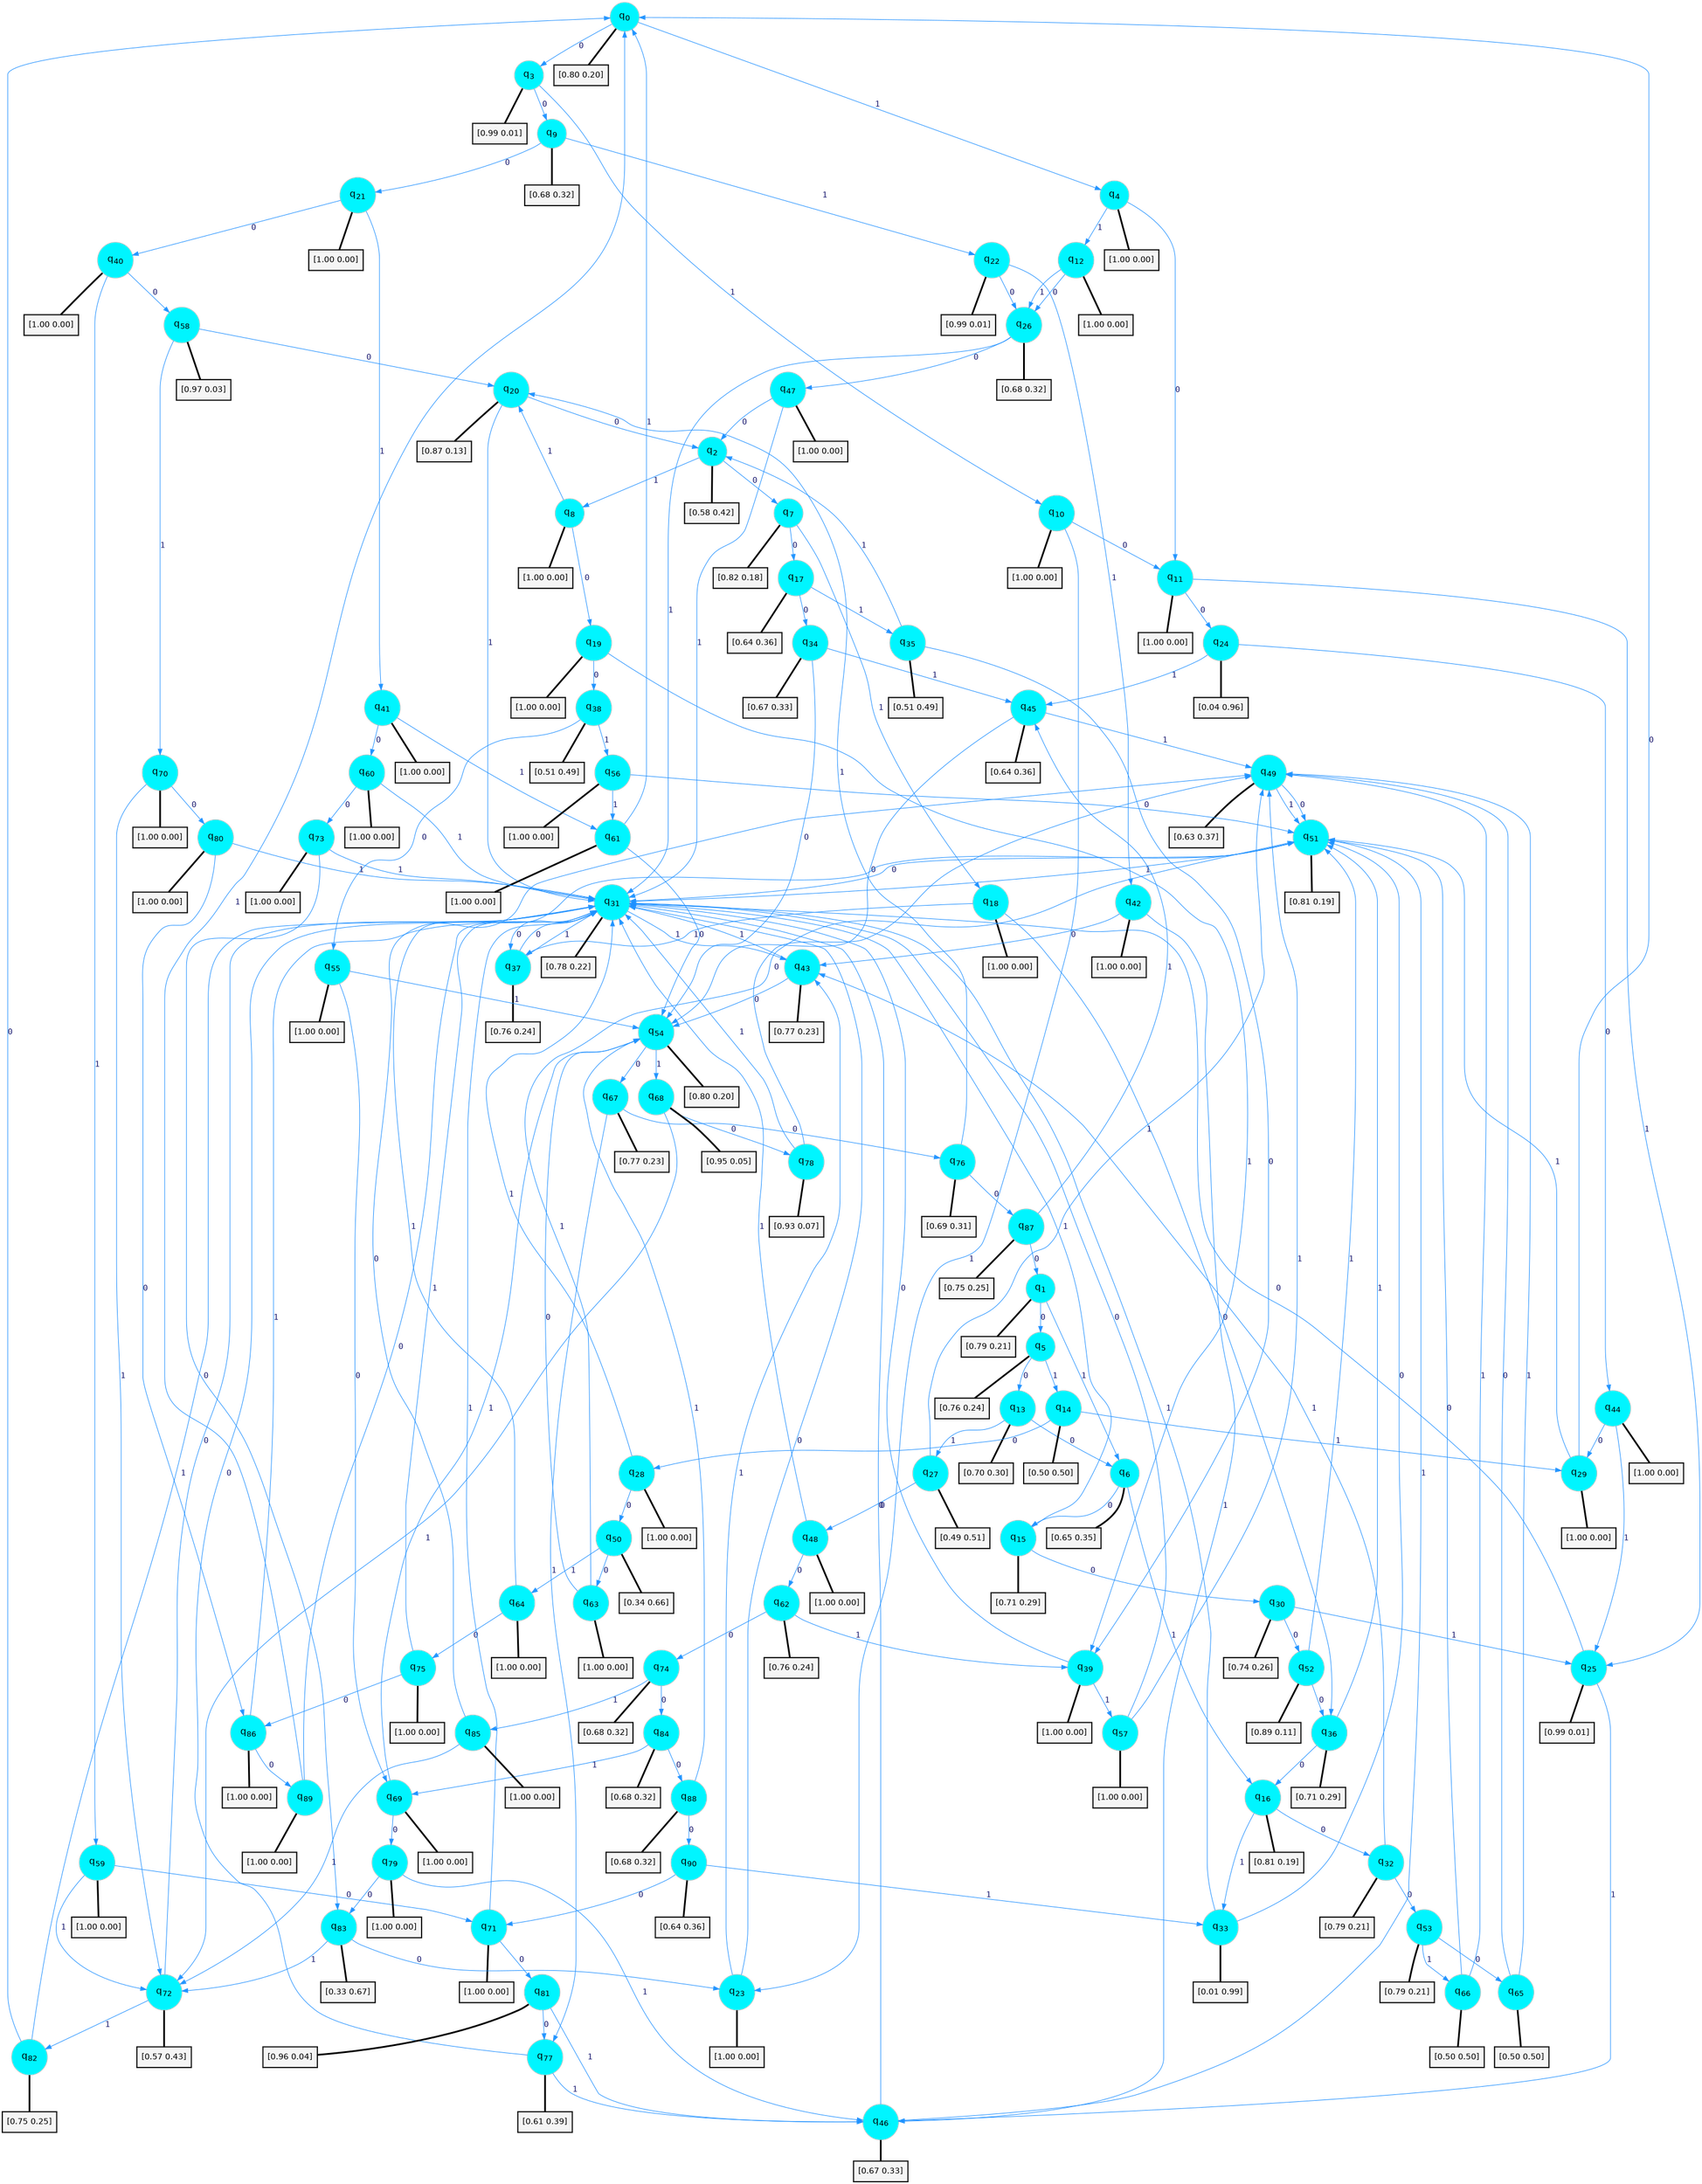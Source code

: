 digraph G {
graph [
bgcolor=transparent, dpi=300, rankdir=TD, size="40,25"];
node [
color=gray, fillcolor=turquoise1, fontcolor=black, fontname=Helvetica, fontsize=16, fontweight=bold, shape=circle, style=filled];
edge [
arrowsize=1, color=dodgerblue1, fontcolor=midnightblue, fontname=courier, fontweight=bold, penwidth=1, style=solid, weight=20];
0[label=<q<SUB>0</SUB>>];
1[label=<q<SUB>1</SUB>>];
2[label=<q<SUB>2</SUB>>];
3[label=<q<SUB>3</SUB>>];
4[label=<q<SUB>4</SUB>>];
5[label=<q<SUB>5</SUB>>];
6[label=<q<SUB>6</SUB>>];
7[label=<q<SUB>7</SUB>>];
8[label=<q<SUB>8</SUB>>];
9[label=<q<SUB>9</SUB>>];
10[label=<q<SUB>10</SUB>>];
11[label=<q<SUB>11</SUB>>];
12[label=<q<SUB>12</SUB>>];
13[label=<q<SUB>13</SUB>>];
14[label=<q<SUB>14</SUB>>];
15[label=<q<SUB>15</SUB>>];
16[label=<q<SUB>16</SUB>>];
17[label=<q<SUB>17</SUB>>];
18[label=<q<SUB>18</SUB>>];
19[label=<q<SUB>19</SUB>>];
20[label=<q<SUB>20</SUB>>];
21[label=<q<SUB>21</SUB>>];
22[label=<q<SUB>22</SUB>>];
23[label=<q<SUB>23</SUB>>];
24[label=<q<SUB>24</SUB>>];
25[label=<q<SUB>25</SUB>>];
26[label=<q<SUB>26</SUB>>];
27[label=<q<SUB>27</SUB>>];
28[label=<q<SUB>28</SUB>>];
29[label=<q<SUB>29</SUB>>];
30[label=<q<SUB>30</SUB>>];
31[label=<q<SUB>31</SUB>>];
32[label=<q<SUB>32</SUB>>];
33[label=<q<SUB>33</SUB>>];
34[label=<q<SUB>34</SUB>>];
35[label=<q<SUB>35</SUB>>];
36[label=<q<SUB>36</SUB>>];
37[label=<q<SUB>37</SUB>>];
38[label=<q<SUB>38</SUB>>];
39[label=<q<SUB>39</SUB>>];
40[label=<q<SUB>40</SUB>>];
41[label=<q<SUB>41</SUB>>];
42[label=<q<SUB>42</SUB>>];
43[label=<q<SUB>43</SUB>>];
44[label=<q<SUB>44</SUB>>];
45[label=<q<SUB>45</SUB>>];
46[label=<q<SUB>46</SUB>>];
47[label=<q<SUB>47</SUB>>];
48[label=<q<SUB>48</SUB>>];
49[label=<q<SUB>49</SUB>>];
50[label=<q<SUB>50</SUB>>];
51[label=<q<SUB>51</SUB>>];
52[label=<q<SUB>52</SUB>>];
53[label=<q<SUB>53</SUB>>];
54[label=<q<SUB>54</SUB>>];
55[label=<q<SUB>55</SUB>>];
56[label=<q<SUB>56</SUB>>];
57[label=<q<SUB>57</SUB>>];
58[label=<q<SUB>58</SUB>>];
59[label=<q<SUB>59</SUB>>];
60[label=<q<SUB>60</SUB>>];
61[label=<q<SUB>61</SUB>>];
62[label=<q<SUB>62</SUB>>];
63[label=<q<SUB>63</SUB>>];
64[label=<q<SUB>64</SUB>>];
65[label=<q<SUB>65</SUB>>];
66[label=<q<SUB>66</SUB>>];
67[label=<q<SUB>67</SUB>>];
68[label=<q<SUB>68</SUB>>];
69[label=<q<SUB>69</SUB>>];
70[label=<q<SUB>70</SUB>>];
71[label=<q<SUB>71</SUB>>];
72[label=<q<SUB>72</SUB>>];
73[label=<q<SUB>73</SUB>>];
74[label=<q<SUB>74</SUB>>];
75[label=<q<SUB>75</SUB>>];
76[label=<q<SUB>76</SUB>>];
77[label=<q<SUB>77</SUB>>];
78[label=<q<SUB>78</SUB>>];
79[label=<q<SUB>79</SUB>>];
80[label=<q<SUB>80</SUB>>];
81[label=<q<SUB>81</SUB>>];
82[label=<q<SUB>82</SUB>>];
83[label=<q<SUB>83</SUB>>];
84[label=<q<SUB>84</SUB>>];
85[label=<q<SUB>85</SUB>>];
86[label=<q<SUB>86</SUB>>];
87[label=<q<SUB>87</SUB>>];
88[label=<q<SUB>88</SUB>>];
89[label=<q<SUB>89</SUB>>];
90[label=<q<SUB>90</SUB>>];
91[label="[0.80 0.20]", shape=box,fontcolor=black, fontname=Helvetica, fontsize=14, penwidth=2, fillcolor=whitesmoke,color=black];
92[label="[0.79 0.21]", shape=box,fontcolor=black, fontname=Helvetica, fontsize=14, penwidth=2, fillcolor=whitesmoke,color=black];
93[label="[0.58 0.42]", shape=box,fontcolor=black, fontname=Helvetica, fontsize=14, penwidth=2, fillcolor=whitesmoke,color=black];
94[label="[0.99 0.01]", shape=box,fontcolor=black, fontname=Helvetica, fontsize=14, penwidth=2, fillcolor=whitesmoke,color=black];
95[label="[1.00 0.00]", shape=box,fontcolor=black, fontname=Helvetica, fontsize=14, penwidth=2, fillcolor=whitesmoke,color=black];
96[label="[0.76 0.24]", shape=box,fontcolor=black, fontname=Helvetica, fontsize=14, penwidth=2, fillcolor=whitesmoke,color=black];
97[label="[0.65 0.35]", shape=box,fontcolor=black, fontname=Helvetica, fontsize=14, penwidth=2, fillcolor=whitesmoke,color=black];
98[label="[0.82 0.18]", shape=box,fontcolor=black, fontname=Helvetica, fontsize=14, penwidth=2, fillcolor=whitesmoke,color=black];
99[label="[1.00 0.00]", shape=box,fontcolor=black, fontname=Helvetica, fontsize=14, penwidth=2, fillcolor=whitesmoke,color=black];
100[label="[0.68 0.32]", shape=box,fontcolor=black, fontname=Helvetica, fontsize=14, penwidth=2, fillcolor=whitesmoke,color=black];
101[label="[1.00 0.00]", shape=box,fontcolor=black, fontname=Helvetica, fontsize=14, penwidth=2, fillcolor=whitesmoke,color=black];
102[label="[1.00 0.00]", shape=box,fontcolor=black, fontname=Helvetica, fontsize=14, penwidth=2, fillcolor=whitesmoke,color=black];
103[label="[1.00 0.00]", shape=box,fontcolor=black, fontname=Helvetica, fontsize=14, penwidth=2, fillcolor=whitesmoke,color=black];
104[label="[0.70 0.30]", shape=box,fontcolor=black, fontname=Helvetica, fontsize=14, penwidth=2, fillcolor=whitesmoke,color=black];
105[label="[0.50 0.50]", shape=box,fontcolor=black, fontname=Helvetica, fontsize=14, penwidth=2, fillcolor=whitesmoke,color=black];
106[label="[0.71 0.29]", shape=box,fontcolor=black, fontname=Helvetica, fontsize=14, penwidth=2, fillcolor=whitesmoke,color=black];
107[label="[0.81 0.19]", shape=box,fontcolor=black, fontname=Helvetica, fontsize=14, penwidth=2, fillcolor=whitesmoke,color=black];
108[label="[0.64 0.36]", shape=box,fontcolor=black, fontname=Helvetica, fontsize=14, penwidth=2, fillcolor=whitesmoke,color=black];
109[label="[1.00 0.00]", shape=box,fontcolor=black, fontname=Helvetica, fontsize=14, penwidth=2, fillcolor=whitesmoke,color=black];
110[label="[1.00 0.00]", shape=box,fontcolor=black, fontname=Helvetica, fontsize=14, penwidth=2, fillcolor=whitesmoke,color=black];
111[label="[0.87 0.13]", shape=box,fontcolor=black, fontname=Helvetica, fontsize=14, penwidth=2, fillcolor=whitesmoke,color=black];
112[label="[1.00 0.00]", shape=box,fontcolor=black, fontname=Helvetica, fontsize=14, penwidth=2, fillcolor=whitesmoke,color=black];
113[label="[0.99 0.01]", shape=box,fontcolor=black, fontname=Helvetica, fontsize=14, penwidth=2, fillcolor=whitesmoke,color=black];
114[label="[1.00 0.00]", shape=box,fontcolor=black, fontname=Helvetica, fontsize=14, penwidth=2, fillcolor=whitesmoke,color=black];
115[label="[0.04 0.96]", shape=box,fontcolor=black, fontname=Helvetica, fontsize=14, penwidth=2, fillcolor=whitesmoke,color=black];
116[label="[0.99 0.01]", shape=box,fontcolor=black, fontname=Helvetica, fontsize=14, penwidth=2, fillcolor=whitesmoke,color=black];
117[label="[0.68 0.32]", shape=box,fontcolor=black, fontname=Helvetica, fontsize=14, penwidth=2, fillcolor=whitesmoke,color=black];
118[label="[0.49 0.51]", shape=box,fontcolor=black, fontname=Helvetica, fontsize=14, penwidth=2, fillcolor=whitesmoke,color=black];
119[label="[1.00 0.00]", shape=box,fontcolor=black, fontname=Helvetica, fontsize=14, penwidth=2, fillcolor=whitesmoke,color=black];
120[label="[1.00 0.00]", shape=box,fontcolor=black, fontname=Helvetica, fontsize=14, penwidth=2, fillcolor=whitesmoke,color=black];
121[label="[0.74 0.26]", shape=box,fontcolor=black, fontname=Helvetica, fontsize=14, penwidth=2, fillcolor=whitesmoke,color=black];
122[label="[0.78 0.22]", shape=box,fontcolor=black, fontname=Helvetica, fontsize=14, penwidth=2, fillcolor=whitesmoke,color=black];
123[label="[0.79 0.21]", shape=box,fontcolor=black, fontname=Helvetica, fontsize=14, penwidth=2, fillcolor=whitesmoke,color=black];
124[label="[0.01 0.99]", shape=box,fontcolor=black, fontname=Helvetica, fontsize=14, penwidth=2, fillcolor=whitesmoke,color=black];
125[label="[0.67 0.33]", shape=box,fontcolor=black, fontname=Helvetica, fontsize=14, penwidth=2, fillcolor=whitesmoke,color=black];
126[label="[0.51 0.49]", shape=box,fontcolor=black, fontname=Helvetica, fontsize=14, penwidth=2, fillcolor=whitesmoke,color=black];
127[label="[0.71 0.29]", shape=box,fontcolor=black, fontname=Helvetica, fontsize=14, penwidth=2, fillcolor=whitesmoke,color=black];
128[label="[0.76 0.24]", shape=box,fontcolor=black, fontname=Helvetica, fontsize=14, penwidth=2, fillcolor=whitesmoke,color=black];
129[label="[0.51 0.49]", shape=box,fontcolor=black, fontname=Helvetica, fontsize=14, penwidth=2, fillcolor=whitesmoke,color=black];
130[label="[1.00 0.00]", shape=box,fontcolor=black, fontname=Helvetica, fontsize=14, penwidth=2, fillcolor=whitesmoke,color=black];
131[label="[1.00 0.00]", shape=box,fontcolor=black, fontname=Helvetica, fontsize=14, penwidth=2, fillcolor=whitesmoke,color=black];
132[label="[1.00 0.00]", shape=box,fontcolor=black, fontname=Helvetica, fontsize=14, penwidth=2, fillcolor=whitesmoke,color=black];
133[label="[1.00 0.00]", shape=box,fontcolor=black, fontname=Helvetica, fontsize=14, penwidth=2, fillcolor=whitesmoke,color=black];
134[label="[0.77 0.23]", shape=box,fontcolor=black, fontname=Helvetica, fontsize=14, penwidth=2, fillcolor=whitesmoke,color=black];
135[label="[1.00 0.00]", shape=box,fontcolor=black, fontname=Helvetica, fontsize=14, penwidth=2, fillcolor=whitesmoke,color=black];
136[label="[0.64 0.36]", shape=box,fontcolor=black, fontname=Helvetica, fontsize=14, penwidth=2, fillcolor=whitesmoke,color=black];
137[label="[0.67 0.33]", shape=box,fontcolor=black, fontname=Helvetica, fontsize=14, penwidth=2, fillcolor=whitesmoke,color=black];
138[label="[1.00 0.00]", shape=box,fontcolor=black, fontname=Helvetica, fontsize=14, penwidth=2, fillcolor=whitesmoke,color=black];
139[label="[1.00 0.00]", shape=box,fontcolor=black, fontname=Helvetica, fontsize=14, penwidth=2, fillcolor=whitesmoke,color=black];
140[label="[0.63 0.37]", shape=box,fontcolor=black, fontname=Helvetica, fontsize=14, penwidth=2, fillcolor=whitesmoke,color=black];
141[label="[0.34 0.66]", shape=box,fontcolor=black, fontname=Helvetica, fontsize=14, penwidth=2, fillcolor=whitesmoke,color=black];
142[label="[0.81 0.19]", shape=box,fontcolor=black, fontname=Helvetica, fontsize=14, penwidth=2, fillcolor=whitesmoke,color=black];
143[label="[0.89 0.11]", shape=box,fontcolor=black, fontname=Helvetica, fontsize=14, penwidth=2, fillcolor=whitesmoke,color=black];
144[label="[0.79 0.21]", shape=box,fontcolor=black, fontname=Helvetica, fontsize=14, penwidth=2, fillcolor=whitesmoke,color=black];
145[label="[0.80 0.20]", shape=box,fontcolor=black, fontname=Helvetica, fontsize=14, penwidth=2, fillcolor=whitesmoke,color=black];
146[label="[1.00 0.00]", shape=box,fontcolor=black, fontname=Helvetica, fontsize=14, penwidth=2, fillcolor=whitesmoke,color=black];
147[label="[1.00 0.00]", shape=box,fontcolor=black, fontname=Helvetica, fontsize=14, penwidth=2, fillcolor=whitesmoke,color=black];
148[label="[1.00 0.00]", shape=box,fontcolor=black, fontname=Helvetica, fontsize=14, penwidth=2, fillcolor=whitesmoke,color=black];
149[label="[0.97 0.03]", shape=box,fontcolor=black, fontname=Helvetica, fontsize=14, penwidth=2, fillcolor=whitesmoke,color=black];
150[label="[1.00 0.00]", shape=box,fontcolor=black, fontname=Helvetica, fontsize=14, penwidth=2, fillcolor=whitesmoke,color=black];
151[label="[1.00 0.00]", shape=box,fontcolor=black, fontname=Helvetica, fontsize=14, penwidth=2, fillcolor=whitesmoke,color=black];
152[label="[1.00 0.00]", shape=box,fontcolor=black, fontname=Helvetica, fontsize=14, penwidth=2, fillcolor=whitesmoke,color=black];
153[label="[0.76 0.24]", shape=box,fontcolor=black, fontname=Helvetica, fontsize=14, penwidth=2, fillcolor=whitesmoke,color=black];
154[label="[1.00 0.00]", shape=box,fontcolor=black, fontname=Helvetica, fontsize=14, penwidth=2, fillcolor=whitesmoke,color=black];
155[label="[1.00 0.00]", shape=box,fontcolor=black, fontname=Helvetica, fontsize=14, penwidth=2, fillcolor=whitesmoke,color=black];
156[label="[0.50 0.50]", shape=box,fontcolor=black, fontname=Helvetica, fontsize=14, penwidth=2, fillcolor=whitesmoke,color=black];
157[label="[0.50 0.50]", shape=box,fontcolor=black, fontname=Helvetica, fontsize=14, penwidth=2, fillcolor=whitesmoke,color=black];
158[label="[0.77 0.23]", shape=box,fontcolor=black, fontname=Helvetica, fontsize=14, penwidth=2, fillcolor=whitesmoke,color=black];
159[label="[0.95 0.05]", shape=box,fontcolor=black, fontname=Helvetica, fontsize=14, penwidth=2, fillcolor=whitesmoke,color=black];
160[label="[1.00 0.00]", shape=box,fontcolor=black, fontname=Helvetica, fontsize=14, penwidth=2, fillcolor=whitesmoke,color=black];
161[label="[1.00 0.00]", shape=box,fontcolor=black, fontname=Helvetica, fontsize=14, penwidth=2, fillcolor=whitesmoke,color=black];
162[label="[1.00 0.00]", shape=box,fontcolor=black, fontname=Helvetica, fontsize=14, penwidth=2, fillcolor=whitesmoke,color=black];
163[label="[0.57 0.43]", shape=box,fontcolor=black, fontname=Helvetica, fontsize=14, penwidth=2, fillcolor=whitesmoke,color=black];
164[label="[1.00 0.00]", shape=box,fontcolor=black, fontname=Helvetica, fontsize=14, penwidth=2, fillcolor=whitesmoke,color=black];
165[label="[0.68 0.32]", shape=box,fontcolor=black, fontname=Helvetica, fontsize=14, penwidth=2, fillcolor=whitesmoke,color=black];
166[label="[1.00 0.00]", shape=box,fontcolor=black, fontname=Helvetica, fontsize=14, penwidth=2, fillcolor=whitesmoke,color=black];
167[label="[0.69 0.31]", shape=box,fontcolor=black, fontname=Helvetica, fontsize=14, penwidth=2, fillcolor=whitesmoke,color=black];
168[label="[0.61 0.39]", shape=box,fontcolor=black, fontname=Helvetica, fontsize=14, penwidth=2, fillcolor=whitesmoke,color=black];
169[label="[0.93 0.07]", shape=box,fontcolor=black, fontname=Helvetica, fontsize=14, penwidth=2, fillcolor=whitesmoke,color=black];
170[label="[1.00 0.00]", shape=box,fontcolor=black, fontname=Helvetica, fontsize=14, penwidth=2, fillcolor=whitesmoke,color=black];
171[label="[1.00 0.00]", shape=box,fontcolor=black, fontname=Helvetica, fontsize=14, penwidth=2, fillcolor=whitesmoke,color=black];
172[label="[0.96 0.04]", shape=box,fontcolor=black, fontname=Helvetica, fontsize=14, penwidth=2, fillcolor=whitesmoke,color=black];
173[label="[0.75 0.25]", shape=box,fontcolor=black, fontname=Helvetica, fontsize=14, penwidth=2, fillcolor=whitesmoke,color=black];
174[label="[0.33 0.67]", shape=box,fontcolor=black, fontname=Helvetica, fontsize=14, penwidth=2, fillcolor=whitesmoke,color=black];
175[label="[0.68 0.32]", shape=box,fontcolor=black, fontname=Helvetica, fontsize=14, penwidth=2, fillcolor=whitesmoke,color=black];
176[label="[1.00 0.00]", shape=box,fontcolor=black, fontname=Helvetica, fontsize=14, penwidth=2, fillcolor=whitesmoke,color=black];
177[label="[1.00 0.00]", shape=box,fontcolor=black, fontname=Helvetica, fontsize=14, penwidth=2, fillcolor=whitesmoke,color=black];
178[label="[0.75 0.25]", shape=box,fontcolor=black, fontname=Helvetica, fontsize=14, penwidth=2, fillcolor=whitesmoke,color=black];
179[label="[0.68 0.32]", shape=box,fontcolor=black, fontname=Helvetica, fontsize=14, penwidth=2, fillcolor=whitesmoke,color=black];
180[label="[1.00 0.00]", shape=box,fontcolor=black, fontname=Helvetica, fontsize=14, penwidth=2, fillcolor=whitesmoke,color=black];
181[label="[0.64 0.36]", shape=box,fontcolor=black, fontname=Helvetica, fontsize=14, penwidth=2, fillcolor=whitesmoke,color=black];
0->3 [label=0];
0->4 [label=1];
0->91 [arrowhead=none, penwidth=3,color=black];
1->5 [label=0];
1->6 [label=1];
1->92 [arrowhead=none, penwidth=3,color=black];
2->7 [label=0];
2->8 [label=1];
2->93 [arrowhead=none, penwidth=3,color=black];
3->9 [label=0];
3->10 [label=1];
3->94 [arrowhead=none, penwidth=3,color=black];
4->11 [label=0];
4->12 [label=1];
4->95 [arrowhead=none, penwidth=3,color=black];
5->13 [label=0];
5->14 [label=1];
5->96 [arrowhead=none, penwidth=3,color=black];
6->15 [label=0];
6->16 [label=1];
6->97 [arrowhead=none, penwidth=3,color=black];
7->17 [label=0];
7->18 [label=1];
7->98 [arrowhead=none, penwidth=3,color=black];
8->19 [label=0];
8->20 [label=1];
8->99 [arrowhead=none, penwidth=3,color=black];
9->21 [label=0];
9->22 [label=1];
9->100 [arrowhead=none, penwidth=3,color=black];
10->11 [label=0];
10->23 [label=1];
10->101 [arrowhead=none, penwidth=3,color=black];
11->24 [label=0];
11->25 [label=1];
11->102 [arrowhead=none, penwidth=3,color=black];
12->26 [label=0];
12->26 [label=1];
12->103 [arrowhead=none, penwidth=3,color=black];
13->6 [label=0];
13->27 [label=1];
13->104 [arrowhead=none, penwidth=3,color=black];
14->28 [label=0];
14->29 [label=1];
14->105 [arrowhead=none, penwidth=3,color=black];
15->30 [label=0];
15->31 [label=1];
15->106 [arrowhead=none, penwidth=3,color=black];
16->32 [label=0];
16->33 [label=1];
16->107 [arrowhead=none, penwidth=3,color=black];
17->34 [label=0];
17->35 [label=1];
17->108 [arrowhead=none, penwidth=3,color=black];
18->36 [label=0];
18->37 [label=1];
18->109 [arrowhead=none, penwidth=3,color=black];
19->38 [label=0];
19->39 [label=1];
19->110 [arrowhead=none, penwidth=3,color=black];
20->2 [label=0];
20->31 [label=1];
20->111 [arrowhead=none, penwidth=3,color=black];
21->40 [label=0];
21->41 [label=1];
21->112 [arrowhead=none, penwidth=3,color=black];
22->26 [label=0];
22->42 [label=1];
22->113 [arrowhead=none, penwidth=3,color=black];
23->31 [label=0];
23->43 [label=1];
23->114 [arrowhead=none, penwidth=3,color=black];
24->44 [label=0];
24->45 [label=1];
24->115 [arrowhead=none, penwidth=3,color=black];
25->31 [label=0];
25->46 [label=1];
25->116 [arrowhead=none, penwidth=3,color=black];
26->47 [label=0];
26->31 [label=1];
26->117 [arrowhead=none, penwidth=3,color=black];
27->48 [label=0];
27->49 [label=1];
27->118 [arrowhead=none, penwidth=3,color=black];
28->50 [label=0];
28->31 [label=1];
28->119 [arrowhead=none, penwidth=3,color=black];
29->0 [label=0];
29->51 [label=1];
29->120 [arrowhead=none, penwidth=3,color=black];
30->52 [label=0];
30->25 [label=1];
30->121 [arrowhead=none, penwidth=3,color=black];
31->37 [label=0];
31->43 [label=1];
31->122 [arrowhead=none, penwidth=3,color=black];
32->53 [label=0];
32->43 [label=1];
32->123 [arrowhead=none, penwidth=3,color=black];
33->51 [label=0];
33->31 [label=1];
33->124 [arrowhead=none, penwidth=3,color=black];
34->54 [label=0];
34->45 [label=1];
34->125 [arrowhead=none, penwidth=3,color=black];
35->39 [label=0];
35->2 [label=1];
35->126 [arrowhead=none, penwidth=3,color=black];
36->16 [label=0];
36->51 [label=1];
36->127 [arrowhead=none, penwidth=3,color=black];
37->31 [label=0];
37->31 [label=1];
37->128 [arrowhead=none, penwidth=3,color=black];
38->55 [label=0];
38->56 [label=1];
38->129 [arrowhead=none, penwidth=3,color=black];
39->31 [label=0];
39->57 [label=1];
39->130 [arrowhead=none, penwidth=3,color=black];
40->58 [label=0];
40->59 [label=1];
40->131 [arrowhead=none, penwidth=3,color=black];
41->60 [label=0];
41->61 [label=1];
41->132 [arrowhead=none, penwidth=3,color=black];
42->43 [label=0];
42->46 [label=1];
42->133 [arrowhead=none, penwidth=3,color=black];
43->54 [label=0];
43->31 [label=1];
43->134 [arrowhead=none, penwidth=3,color=black];
44->29 [label=0];
44->25 [label=1];
44->135 [arrowhead=none, penwidth=3,color=black];
45->54 [label=0];
45->49 [label=1];
45->136 [arrowhead=none, penwidth=3,color=black];
46->31 [label=0];
46->51 [label=1];
46->137 [arrowhead=none, penwidth=3,color=black];
47->2 [label=0];
47->31 [label=1];
47->138 [arrowhead=none, penwidth=3,color=black];
48->62 [label=0];
48->31 [label=1];
48->139 [arrowhead=none, penwidth=3,color=black];
49->51 [label=0];
49->51 [label=1];
49->140 [arrowhead=none, penwidth=3,color=black];
50->63 [label=0];
50->64 [label=1];
50->141 [arrowhead=none, penwidth=3,color=black];
51->31 [label=0];
51->31 [label=1];
51->142 [arrowhead=none, penwidth=3,color=black];
52->36 [label=0];
52->51 [label=1];
52->143 [arrowhead=none, penwidth=3,color=black];
53->65 [label=0];
53->66 [label=1];
53->144 [arrowhead=none, penwidth=3,color=black];
54->67 [label=0];
54->68 [label=1];
54->145 [arrowhead=none, penwidth=3,color=black];
55->69 [label=0];
55->54 [label=1];
55->146 [arrowhead=none, penwidth=3,color=black];
56->51 [label=0];
56->61 [label=1];
56->147 [arrowhead=none, penwidth=3,color=black];
57->31 [label=0];
57->49 [label=1];
57->148 [arrowhead=none, penwidth=3,color=black];
58->20 [label=0];
58->70 [label=1];
58->149 [arrowhead=none, penwidth=3,color=black];
59->71 [label=0];
59->72 [label=1];
59->150 [arrowhead=none, penwidth=3,color=black];
60->73 [label=0];
60->31 [label=1];
60->151 [arrowhead=none, penwidth=3,color=black];
61->54 [label=0];
61->0 [label=1];
61->152 [arrowhead=none, penwidth=3,color=black];
62->74 [label=0];
62->39 [label=1];
62->153 [arrowhead=none, penwidth=3,color=black];
63->54 [label=0];
63->51 [label=1];
63->154 [arrowhead=none, penwidth=3,color=black];
64->75 [label=0];
64->51 [label=1];
64->155 [arrowhead=none, penwidth=3,color=black];
65->49 [label=0];
65->49 [label=1];
65->156 [arrowhead=none, penwidth=3,color=black];
66->51 [label=0];
66->49 [label=1];
66->157 [arrowhead=none, penwidth=3,color=black];
67->76 [label=0];
67->77 [label=1];
67->158 [arrowhead=none, penwidth=3,color=black];
68->78 [label=0];
68->72 [label=1];
68->159 [arrowhead=none, penwidth=3,color=black];
69->79 [label=0];
69->54 [label=1];
69->160 [arrowhead=none, penwidth=3,color=black];
70->80 [label=0];
70->72 [label=1];
70->161 [arrowhead=none, penwidth=3,color=black];
71->81 [label=0];
71->31 [label=1];
71->162 [arrowhead=none, penwidth=3,color=black];
72->31 [label=0];
72->82 [label=1];
72->163 [arrowhead=none, penwidth=3,color=black];
73->83 [label=0];
73->31 [label=1];
73->164 [arrowhead=none, penwidth=3,color=black];
74->84 [label=0];
74->85 [label=1];
74->165 [arrowhead=none, penwidth=3,color=black];
75->86 [label=0];
75->31 [label=1];
75->166 [arrowhead=none, penwidth=3,color=black];
76->87 [label=0];
76->20 [label=1];
76->167 [arrowhead=none, penwidth=3,color=black];
77->31 [label=0];
77->46 [label=1];
77->168 [arrowhead=none, penwidth=3,color=black];
78->49 [label=0];
78->31 [label=1];
78->169 [arrowhead=none, penwidth=3,color=black];
79->83 [label=0];
79->46 [label=1];
79->170 [arrowhead=none, penwidth=3,color=black];
80->86 [label=0];
80->31 [label=1];
80->171 [arrowhead=none, penwidth=3,color=black];
81->77 [label=0];
81->46 [label=1];
81->172 [arrowhead=none, penwidth=3,color=black];
82->0 [label=0];
82->31 [label=1];
82->173 [arrowhead=none, penwidth=3,color=black];
83->23 [label=0];
83->72 [label=1];
83->174 [arrowhead=none, penwidth=3,color=black];
84->88 [label=0];
84->69 [label=1];
84->175 [arrowhead=none, penwidth=3,color=black];
85->49 [label=0];
85->72 [label=1];
85->176 [arrowhead=none, penwidth=3,color=black];
86->89 [label=0];
86->31 [label=1];
86->177 [arrowhead=none, penwidth=3,color=black];
87->1 [label=0];
87->45 [label=1];
87->178 [arrowhead=none, penwidth=3,color=black];
88->90 [label=0];
88->54 [label=1];
88->179 [arrowhead=none, penwidth=3,color=black];
89->31 [label=0];
89->0 [label=1];
89->180 [arrowhead=none, penwidth=3,color=black];
90->71 [label=0];
90->33 [label=1];
90->181 [arrowhead=none, penwidth=3,color=black];
}
